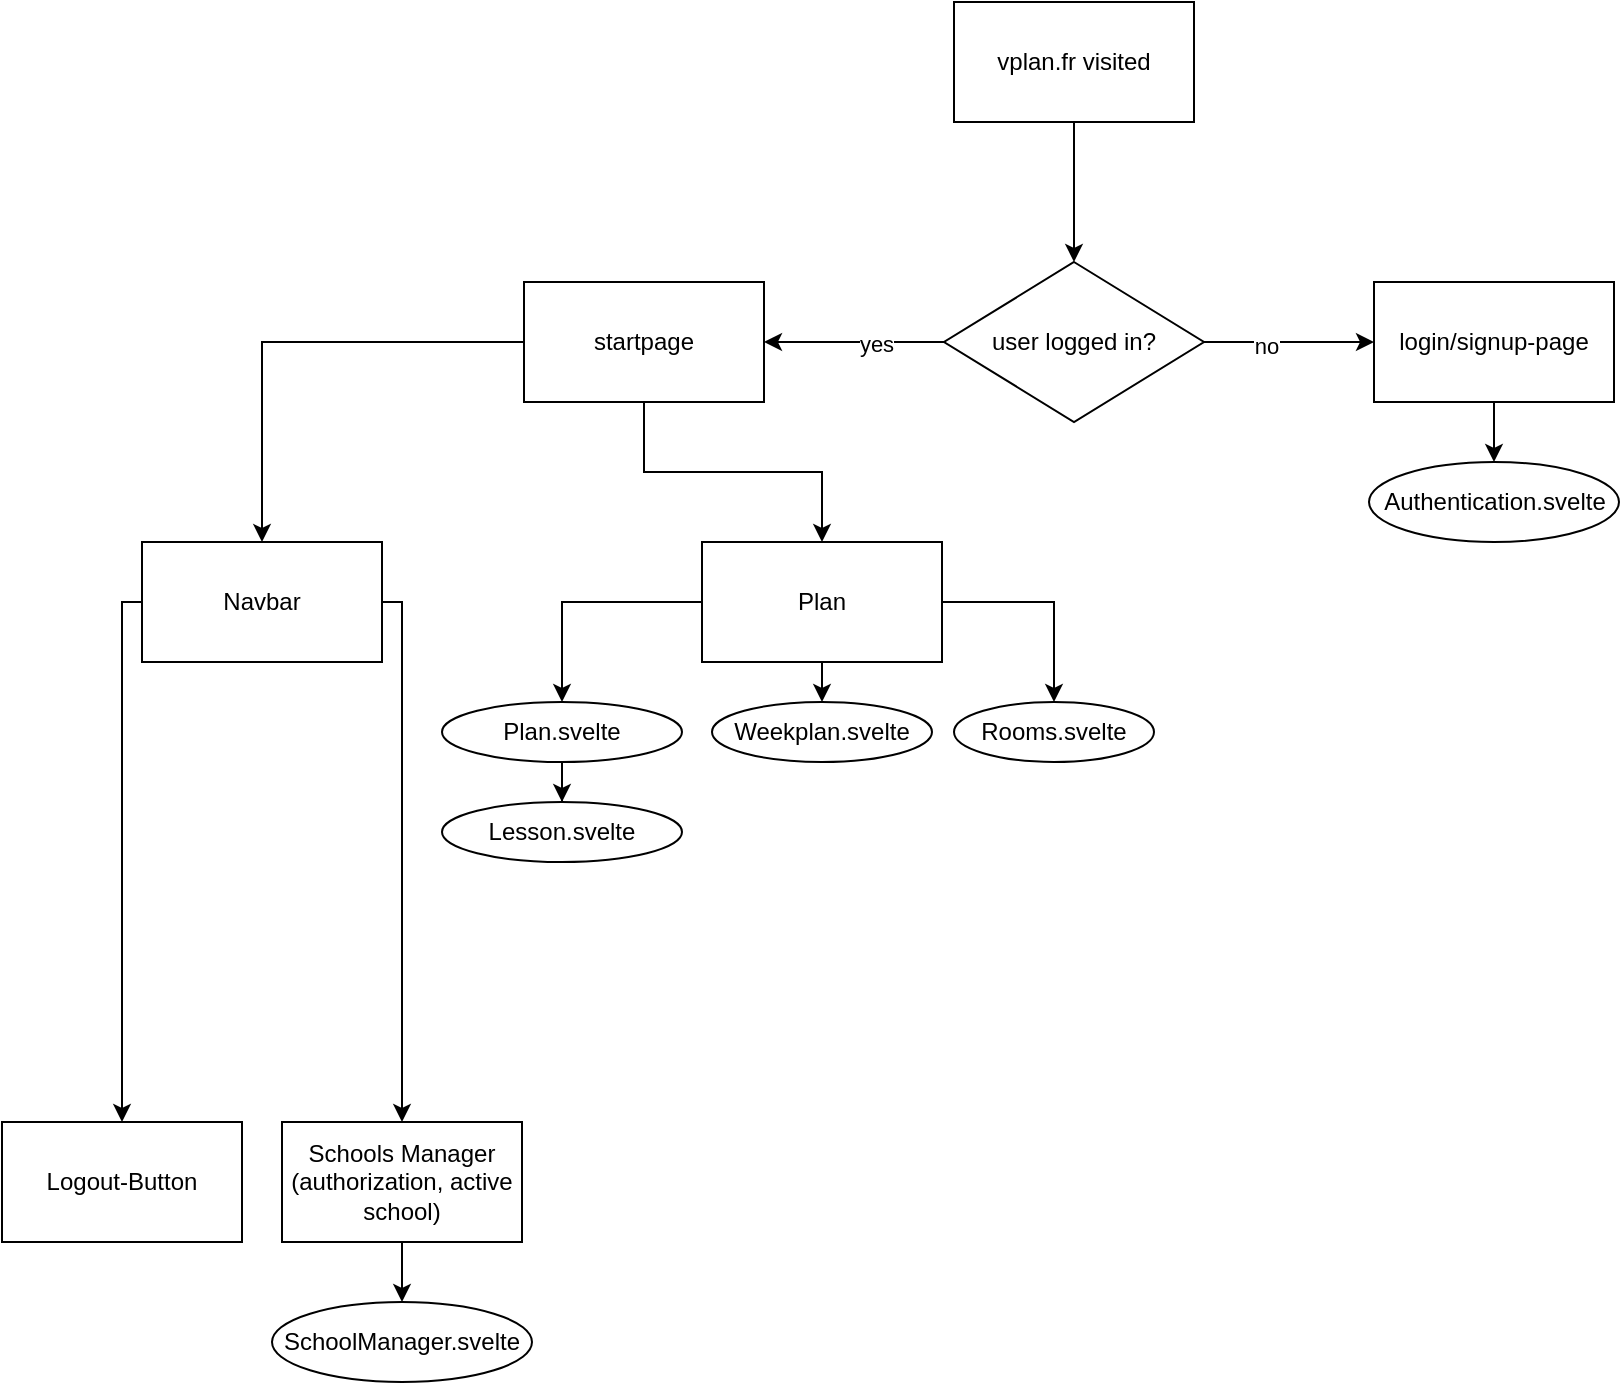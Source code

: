 <mxfile version="21.6.8" type="device">
  <diagram name="Page-1" id="TrqqROiUp53KXg5LxJlF">
    <mxGraphModel dx="1214" dy="1175" grid="1" gridSize="10" guides="1" tooltips="1" connect="1" arrows="1" fold="1" page="1" pageScale="1" pageWidth="900" pageHeight="1600" math="0" shadow="0">
      <root>
        <mxCell id="0" />
        <mxCell id="1" parent="0" />
        <mxCell id="ie7TR6f5i-dGH5G-Vc0y-3" value="" style="edgeStyle=orthogonalEdgeStyle;rounded=0;orthogonalLoop=1;jettySize=auto;html=1;" edge="1" parent="1" source="ie7TR6f5i-dGH5G-Vc0y-1" target="ie7TR6f5i-dGH5G-Vc0y-2">
          <mxGeometry relative="1" as="geometry" />
        </mxCell>
        <mxCell id="ie7TR6f5i-dGH5G-Vc0y-1" value="vplan.fr visited" style="rounded=0;whiteSpace=wrap;html=1;" vertex="1" parent="1">
          <mxGeometry x="486" y="30" width="120" height="60" as="geometry" />
        </mxCell>
        <mxCell id="ie7TR6f5i-dGH5G-Vc0y-5" value="" style="edgeStyle=orthogonalEdgeStyle;rounded=0;orthogonalLoop=1;jettySize=auto;html=1;" edge="1" parent="1" source="ie7TR6f5i-dGH5G-Vc0y-2" target="ie7TR6f5i-dGH5G-Vc0y-4">
          <mxGeometry relative="1" as="geometry" />
        </mxCell>
        <mxCell id="ie7TR6f5i-dGH5G-Vc0y-6" value="no" style="edgeLabel;html=1;align=center;verticalAlign=middle;resizable=0;points=[];" vertex="1" connectable="0" parent="ie7TR6f5i-dGH5G-Vc0y-5">
          <mxGeometry x="-0.267" y="-2" relative="1" as="geometry">
            <mxPoint as="offset" />
          </mxGeometry>
        </mxCell>
        <mxCell id="ie7TR6f5i-dGH5G-Vc0y-21" value="" style="edgeStyle=orthogonalEdgeStyle;rounded=0;orthogonalLoop=1;jettySize=auto;html=1;" edge="1" parent="1" source="ie7TR6f5i-dGH5G-Vc0y-2" target="ie7TR6f5i-dGH5G-Vc0y-20">
          <mxGeometry relative="1" as="geometry">
            <Array as="points">
              <mxPoint x="431" y="200" />
            </Array>
          </mxGeometry>
        </mxCell>
        <mxCell id="ie7TR6f5i-dGH5G-Vc0y-22" value="yes" style="edgeLabel;html=1;align=center;verticalAlign=middle;resizable=0;points=[];" vertex="1" connectable="0" parent="ie7TR6f5i-dGH5G-Vc0y-21">
          <mxGeometry x="-0.248" y="1" relative="1" as="geometry">
            <mxPoint as="offset" />
          </mxGeometry>
        </mxCell>
        <mxCell id="ie7TR6f5i-dGH5G-Vc0y-2" value="user logged in?" style="rhombus;whiteSpace=wrap;html=1;rounded=0;" vertex="1" parent="1">
          <mxGeometry x="481" y="160" width="130" height="80" as="geometry" />
        </mxCell>
        <mxCell id="ie7TR6f5i-dGH5G-Vc0y-8" value="" style="edgeStyle=orthogonalEdgeStyle;rounded=0;orthogonalLoop=1;jettySize=auto;html=1;" edge="1" parent="1" source="ie7TR6f5i-dGH5G-Vc0y-4" target="ie7TR6f5i-dGH5G-Vc0y-7">
          <mxGeometry relative="1" as="geometry" />
        </mxCell>
        <mxCell id="ie7TR6f5i-dGH5G-Vc0y-4" value="login/signup-page" style="whiteSpace=wrap;html=1;rounded=0;" vertex="1" parent="1">
          <mxGeometry x="696" y="170" width="120" height="60" as="geometry" />
        </mxCell>
        <mxCell id="ie7TR6f5i-dGH5G-Vc0y-7" value="Authentication.svelte" style="ellipse;whiteSpace=wrap;html=1;rounded=0;" vertex="1" parent="1">
          <mxGeometry x="693.5" y="260" width="125" height="40" as="geometry" />
        </mxCell>
        <mxCell id="ie7TR6f5i-dGH5G-Vc0y-24" value="" style="edgeStyle=orthogonalEdgeStyle;rounded=0;orthogonalLoop=1;jettySize=auto;html=1;" edge="1" parent="1" source="ie7TR6f5i-dGH5G-Vc0y-20" target="ie7TR6f5i-dGH5G-Vc0y-23">
          <mxGeometry relative="1" as="geometry">
            <Array as="points">
              <mxPoint x="140" y="200" />
            </Array>
          </mxGeometry>
        </mxCell>
        <mxCell id="ie7TR6f5i-dGH5G-Vc0y-26" value="" style="edgeStyle=orthogonalEdgeStyle;rounded=0;orthogonalLoop=1;jettySize=auto;html=1;" edge="1" parent="1" source="ie7TR6f5i-dGH5G-Vc0y-20" target="ie7TR6f5i-dGH5G-Vc0y-25">
          <mxGeometry relative="1" as="geometry" />
        </mxCell>
        <mxCell id="ie7TR6f5i-dGH5G-Vc0y-20" value="startpage" style="whiteSpace=wrap;html=1;rounded=0;" vertex="1" parent="1">
          <mxGeometry x="271" y="170" width="120" height="60" as="geometry" />
        </mxCell>
        <mxCell id="ie7TR6f5i-dGH5G-Vc0y-31" value="" style="edgeStyle=orthogonalEdgeStyle;rounded=0;orthogonalLoop=1;jettySize=auto;html=1;" edge="1" parent="1" source="ie7TR6f5i-dGH5G-Vc0y-23" target="ie7TR6f5i-dGH5G-Vc0y-29">
          <mxGeometry relative="1" as="geometry">
            <Array as="points">
              <mxPoint x="70" y="330" />
            </Array>
          </mxGeometry>
        </mxCell>
        <mxCell id="ie7TR6f5i-dGH5G-Vc0y-33" value="" style="edgeStyle=orthogonalEdgeStyle;rounded=0;orthogonalLoop=1;jettySize=auto;html=1;" edge="1" parent="1" source="ie7TR6f5i-dGH5G-Vc0y-23" target="ie7TR6f5i-dGH5G-Vc0y-32">
          <mxGeometry relative="1" as="geometry">
            <Array as="points">
              <mxPoint x="210" y="330" />
            </Array>
          </mxGeometry>
        </mxCell>
        <mxCell id="ie7TR6f5i-dGH5G-Vc0y-23" value="Navbar" style="whiteSpace=wrap;html=1;rounded=0;" vertex="1" parent="1">
          <mxGeometry x="80" y="300" width="120" height="60" as="geometry" />
        </mxCell>
        <mxCell id="ie7TR6f5i-dGH5G-Vc0y-28" value="" style="edgeStyle=orthogonalEdgeStyle;rounded=0;orthogonalLoop=1;jettySize=auto;html=1;" edge="1" parent="1" source="ie7TR6f5i-dGH5G-Vc0y-25" target="ie7TR6f5i-dGH5G-Vc0y-27">
          <mxGeometry relative="1" as="geometry">
            <Array as="points">
              <mxPoint x="290" y="330" />
            </Array>
          </mxGeometry>
        </mxCell>
        <mxCell id="ie7TR6f5i-dGH5G-Vc0y-39" value="" style="edgeStyle=orthogonalEdgeStyle;rounded=0;orthogonalLoop=1;jettySize=auto;html=1;" edge="1" parent="1" source="ie7TR6f5i-dGH5G-Vc0y-25" target="ie7TR6f5i-dGH5G-Vc0y-38">
          <mxGeometry relative="1" as="geometry" />
        </mxCell>
        <mxCell id="ie7TR6f5i-dGH5G-Vc0y-45" style="edgeStyle=orthogonalEdgeStyle;rounded=0;orthogonalLoop=1;jettySize=auto;html=1;entryX=0.5;entryY=0;entryDx=0;entryDy=0;" edge="1" parent="1" target="ie7TR6f5i-dGH5G-Vc0y-42">
          <mxGeometry relative="1" as="geometry">
            <mxPoint x="420" y="360" as="sourcePoint" />
            <Array as="points">
              <mxPoint x="420" y="370" />
              <mxPoint x="420" y="370" />
            </Array>
          </mxGeometry>
        </mxCell>
        <mxCell id="ie7TR6f5i-dGH5G-Vc0y-25" value="Plan" style="whiteSpace=wrap;html=1;rounded=0;" vertex="1" parent="1">
          <mxGeometry x="360" y="300" width="120" height="60" as="geometry" />
        </mxCell>
        <mxCell id="ie7TR6f5i-dGH5G-Vc0y-37" value="" style="edgeStyle=orthogonalEdgeStyle;rounded=0;orthogonalLoop=1;jettySize=auto;html=1;" edge="1" parent="1" source="ie7TR6f5i-dGH5G-Vc0y-27" target="ie7TR6f5i-dGH5G-Vc0y-36">
          <mxGeometry relative="1" as="geometry" />
        </mxCell>
        <mxCell id="ie7TR6f5i-dGH5G-Vc0y-27" value="Plan.svelte" style="ellipse;whiteSpace=wrap;html=1;rounded=0;" vertex="1" parent="1">
          <mxGeometry x="230" y="380" width="120" height="30" as="geometry" />
        </mxCell>
        <mxCell id="ie7TR6f5i-dGH5G-Vc0y-29" value="Logout-Button" style="whiteSpace=wrap;html=1;rounded=0;" vertex="1" parent="1">
          <mxGeometry x="10" y="590" width="120" height="60" as="geometry" />
        </mxCell>
        <mxCell id="ie7TR6f5i-dGH5G-Vc0y-35" value="" style="edgeStyle=orthogonalEdgeStyle;rounded=0;orthogonalLoop=1;jettySize=auto;html=1;" edge="1" parent="1" source="ie7TR6f5i-dGH5G-Vc0y-32" target="ie7TR6f5i-dGH5G-Vc0y-34">
          <mxGeometry relative="1" as="geometry" />
        </mxCell>
        <mxCell id="ie7TR6f5i-dGH5G-Vc0y-32" value="Schools Manager&lt;br&gt;(authorization, active school)" style="whiteSpace=wrap;html=1;rounded=0;" vertex="1" parent="1">
          <mxGeometry x="150" y="590" width="120" height="60" as="geometry" />
        </mxCell>
        <mxCell id="ie7TR6f5i-dGH5G-Vc0y-34" value="SchoolManager.svelte" style="ellipse;whiteSpace=wrap;html=1;rounded=0;" vertex="1" parent="1">
          <mxGeometry x="145" y="680" width="130" height="40" as="geometry" />
        </mxCell>
        <mxCell id="ie7TR6f5i-dGH5G-Vc0y-36" value="Lesson.svelte" style="ellipse;whiteSpace=wrap;html=1;rounded=0;" vertex="1" parent="1">
          <mxGeometry x="230" y="430" width="120" height="30" as="geometry" />
        </mxCell>
        <mxCell id="ie7TR6f5i-dGH5G-Vc0y-38" value="Rooms.svelte" style="ellipse;whiteSpace=wrap;html=1;rounded=0;" vertex="1" parent="1">
          <mxGeometry x="486" y="380" width="100" height="30" as="geometry" />
        </mxCell>
        <mxCell id="ie7TR6f5i-dGH5G-Vc0y-42" value="Weekplan.svelte" style="ellipse;whiteSpace=wrap;html=1;rounded=0;" vertex="1" parent="1">
          <mxGeometry x="365" y="380" width="110" height="30" as="geometry" />
        </mxCell>
      </root>
    </mxGraphModel>
  </diagram>
</mxfile>
